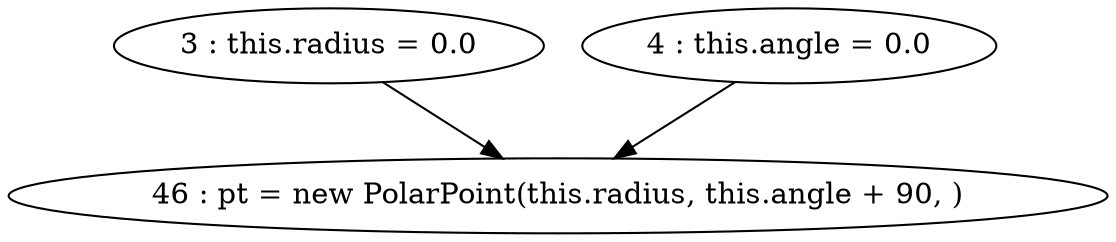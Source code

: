 digraph G {
"3 : this.radius = 0.0"
"3 : this.radius = 0.0" -> "46 : pt = new PolarPoint(this.radius, this.angle + 90, )"
"4 : this.angle = 0.0"
"4 : this.angle = 0.0" -> "46 : pt = new PolarPoint(this.radius, this.angle + 90, )"
"46 : pt = new PolarPoint(this.radius, this.angle + 90, )"
}